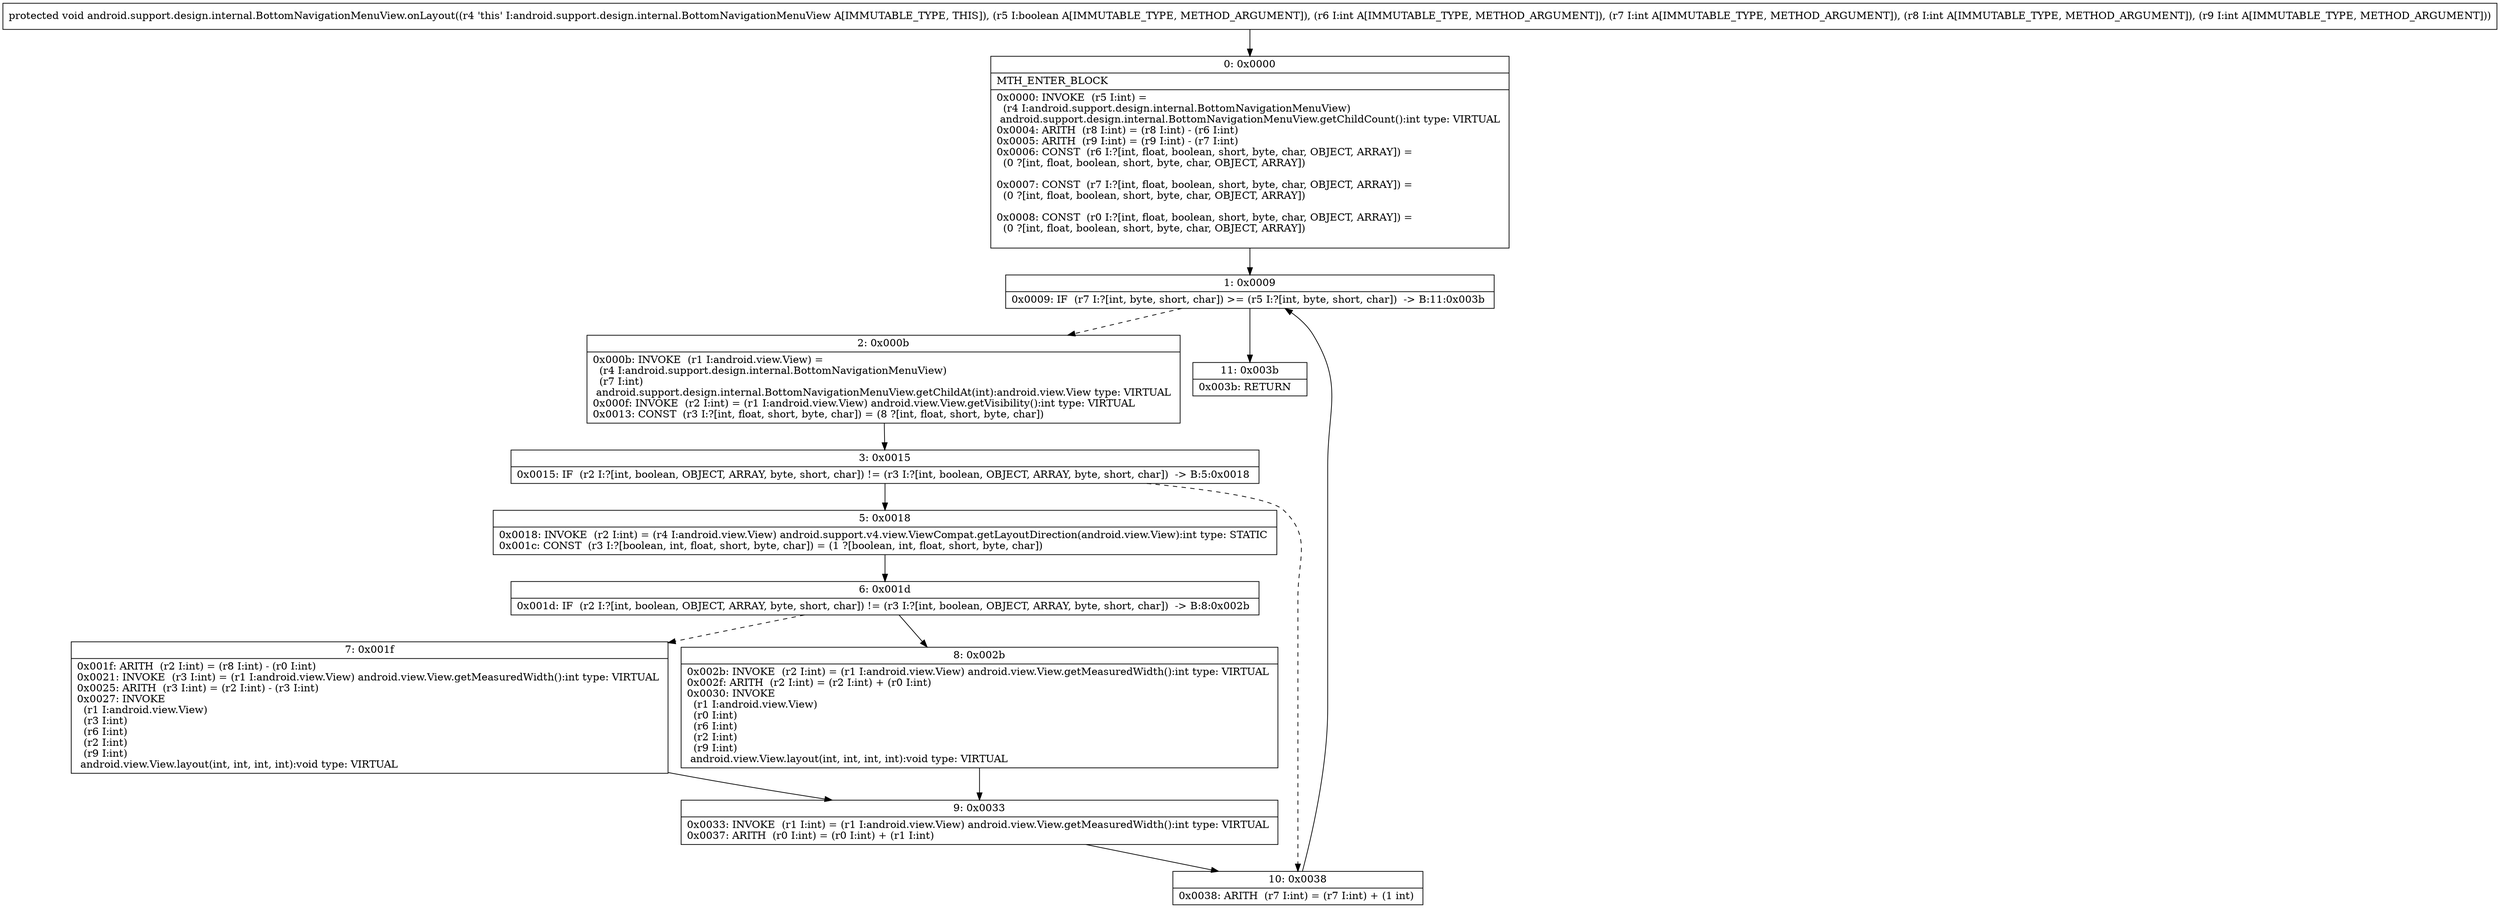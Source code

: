 digraph "CFG forandroid.support.design.internal.BottomNavigationMenuView.onLayout(ZIIII)V" {
Node_0 [shape=record,label="{0\:\ 0x0000|MTH_ENTER_BLOCK\l|0x0000: INVOKE  (r5 I:int) = \l  (r4 I:android.support.design.internal.BottomNavigationMenuView)\l android.support.design.internal.BottomNavigationMenuView.getChildCount():int type: VIRTUAL \l0x0004: ARITH  (r8 I:int) = (r8 I:int) \- (r6 I:int) \l0x0005: ARITH  (r9 I:int) = (r9 I:int) \- (r7 I:int) \l0x0006: CONST  (r6 I:?[int, float, boolean, short, byte, char, OBJECT, ARRAY]) = \l  (0 ?[int, float, boolean, short, byte, char, OBJECT, ARRAY])\l \l0x0007: CONST  (r7 I:?[int, float, boolean, short, byte, char, OBJECT, ARRAY]) = \l  (0 ?[int, float, boolean, short, byte, char, OBJECT, ARRAY])\l \l0x0008: CONST  (r0 I:?[int, float, boolean, short, byte, char, OBJECT, ARRAY]) = \l  (0 ?[int, float, boolean, short, byte, char, OBJECT, ARRAY])\l \l}"];
Node_1 [shape=record,label="{1\:\ 0x0009|0x0009: IF  (r7 I:?[int, byte, short, char]) \>= (r5 I:?[int, byte, short, char])  \-\> B:11:0x003b \l}"];
Node_2 [shape=record,label="{2\:\ 0x000b|0x000b: INVOKE  (r1 I:android.view.View) = \l  (r4 I:android.support.design.internal.BottomNavigationMenuView)\l  (r7 I:int)\l android.support.design.internal.BottomNavigationMenuView.getChildAt(int):android.view.View type: VIRTUAL \l0x000f: INVOKE  (r2 I:int) = (r1 I:android.view.View) android.view.View.getVisibility():int type: VIRTUAL \l0x0013: CONST  (r3 I:?[int, float, short, byte, char]) = (8 ?[int, float, short, byte, char]) \l}"];
Node_3 [shape=record,label="{3\:\ 0x0015|0x0015: IF  (r2 I:?[int, boolean, OBJECT, ARRAY, byte, short, char]) != (r3 I:?[int, boolean, OBJECT, ARRAY, byte, short, char])  \-\> B:5:0x0018 \l}"];
Node_5 [shape=record,label="{5\:\ 0x0018|0x0018: INVOKE  (r2 I:int) = (r4 I:android.view.View) android.support.v4.view.ViewCompat.getLayoutDirection(android.view.View):int type: STATIC \l0x001c: CONST  (r3 I:?[boolean, int, float, short, byte, char]) = (1 ?[boolean, int, float, short, byte, char]) \l}"];
Node_6 [shape=record,label="{6\:\ 0x001d|0x001d: IF  (r2 I:?[int, boolean, OBJECT, ARRAY, byte, short, char]) != (r3 I:?[int, boolean, OBJECT, ARRAY, byte, short, char])  \-\> B:8:0x002b \l}"];
Node_7 [shape=record,label="{7\:\ 0x001f|0x001f: ARITH  (r2 I:int) = (r8 I:int) \- (r0 I:int) \l0x0021: INVOKE  (r3 I:int) = (r1 I:android.view.View) android.view.View.getMeasuredWidth():int type: VIRTUAL \l0x0025: ARITH  (r3 I:int) = (r2 I:int) \- (r3 I:int) \l0x0027: INVOKE  \l  (r1 I:android.view.View)\l  (r3 I:int)\l  (r6 I:int)\l  (r2 I:int)\l  (r9 I:int)\l android.view.View.layout(int, int, int, int):void type: VIRTUAL \l}"];
Node_8 [shape=record,label="{8\:\ 0x002b|0x002b: INVOKE  (r2 I:int) = (r1 I:android.view.View) android.view.View.getMeasuredWidth():int type: VIRTUAL \l0x002f: ARITH  (r2 I:int) = (r2 I:int) + (r0 I:int) \l0x0030: INVOKE  \l  (r1 I:android.view.View)\l  (r0 I:int)\l  (r6 I:int)\l  (r2 I:int)\l  (r9 I:int)\l android.view.View.layout(int, int, int, int):void type: VIRTUAL \l}"];
Node_9 [shape=record,label="{9\:\ 0x0033|0x0033: INVOKE  (r1 I:int) = (r1 I:android.view.View) android.view.View.getMeasuredWidth():int type: VIRTUAL \l0x0037: ARITH  (r0 I:int) = (r0 I:int) + (r1 I:int) \l}"];
Node_10 [shape=record,label="{10\:\ 0x0038|0x0038: ARITH  (r7 I:int) = (r7 I:int) + (1 int) \l}"];
Node_11 [shape=record,label="{11\:\ 0x003b|0x003b: RETURN   \l}"];
MethodNode[shape=record,label="{protected void android.support.design.internal.BottomNavigationMenuView.onLayout((r4 'this' I:android.support.design.internal.BottomNavigationMenuView A[IMMUTABLE_TYPE, THIS]), (r5 I:boolean A[IMMUTABLE_TYPE, METHOD_ARGUMENT]), (r6 I:int A[IMMUTABLE_TYPE, METHOD_ARGUMENT]), (r7 I:int A[IMMUTABLE_TYPE, METHOD_ARGUMENT]), (r8 I:int A[IMMUTABLE_TYPE, METHOD_ARGUMENT]), (r9 I:int A[IMMUTABLE_TYPE, METHOD_ARGUMENT])) }"];
MethodNode -> Node_0;
Node_0 -> Node_1;
Node_1 -> Node_2[style=dashed];
Node_1 -> Node_11;
Node_2 -> Node_3;
Node_3 -> Node_5;
Node_3 -> Node_10[style=dashed];
Node_5 -> Node_6;
Node_6 -> Node_7[style=dashed];
Node_6 -> Node_8;
Node_7 -> Node_9;
Node_8 -> Node_9;
Node_9 -> Node_10;
Node_10 -> Node_1;
}

